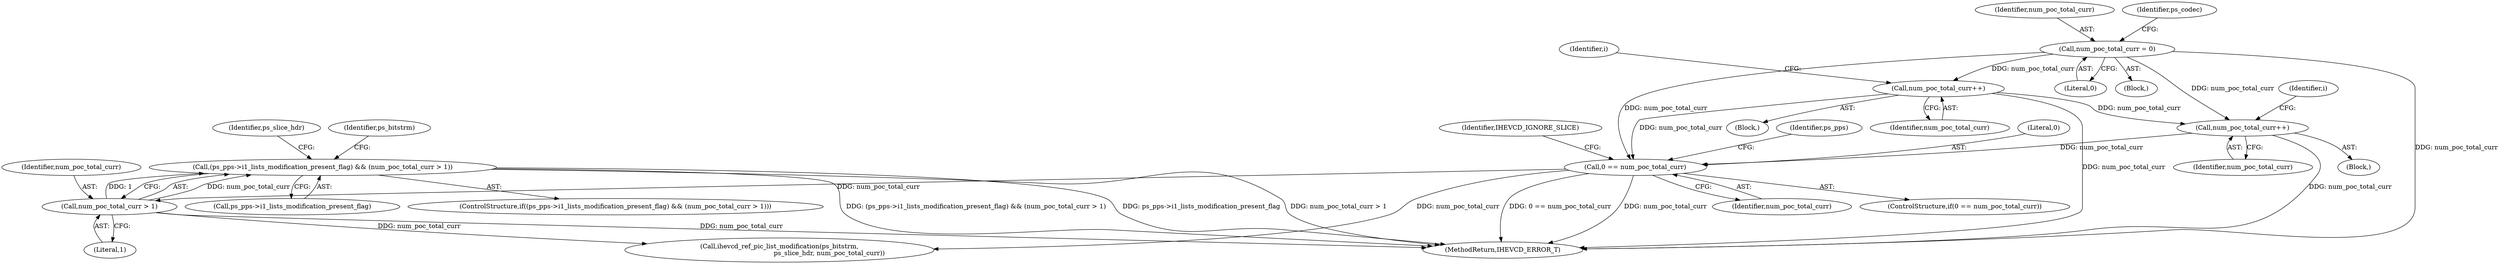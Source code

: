 digraph "0_Android_7c9be319a279654e55a6d757265f88c61a16a4d5@pointer" {
"1001283" [label="(Call,(ps_pps->i1_lists_modification_present_flag) && (num_poc_total_curr > 1))"];
"1001287" [label="(Call,num_poc_total_curr > 1)"];
"1001277" [label="(Call,0 == num_poc_total_curr)"];
"1001065" [label="(Call,num_poc_total_curr++)"];
"1000170" [label="(Call,num_poc_total_curr = 0)"];
"1001090" [label="(Call,num_poc_total_curr++)"];
"1001277" [label="(Call,0 == num_poc_total_curr)"];
"1001090" [label="(Call,num_poc_total_curr++)"];
"1001091" [label="(Identifier,num_poc_total_curr)"];
"1000171" [label="(Identifier,num_poc_total_curr)"];
"1001284" [label="(Call,ps_pps->i1_lists_modification_present_flag)"];
"1001300" [label="(Identifier,ps_slice_hdr)"];
"1000177" [label="(Identifier,ps_codec)"];
"1001065" [label="(Call,num_poc_total_curr++)"];
"1000170" [label="(Call,num_poc_total_curr = 0)"];
"1001279" [label="(Identifier,num_poc_total_curr)"];
"1001278" [label="(Literal,0)"];
"1001291" [label="(Call,ihevcd_ref_pic_list_modification(ps_bitstrm,\n                                                 ps_slice_hdr, num_poc_total_curr))"];
"1001288" [label="(Identifier,num_poc_total_curr)"];
"1001281" [label="(Identifier,IHEVCD_IGNORE_SLICE)"];
"1001089" [label="(Block,)"];
"1001064" [label="(Block,)"];
"1001289" [label="(Literal,1)"];
"1001282" [label="(ControlStructure,if((ps_pps->i1_lists_modification_present_flag) && (num_poc_total_curr > 1)))"];
"1001283" [label="(Call,(ps_pps->i1_lists_modification_present_flag) && (num_poc_total_curr > 1))"];
"1002685" [label="(MethodReturn,IHEVCD_ERROR_T)"];
"1000172" [label="(Literal,0)"];
"1001081" [label="(Identifier,i)"];
"1001287" [label="(Call,num_poc_total_curr > 1)"];
"1001058" [label="(Identifier,i)"];
"1001276" [label="(ControlStructure,if(0 == num_poc_total_curr))"];
"1001285" [label="(Identifier,ps_pps)"];
"1001066" [label="(Identifier,num_poc_total_curr)"];
"1001292" [label="(Identifier,ps_bitstrm)"];
"1000132" [label="(Block,)"];
"1001283" -> "1001282"  [label="AST: "];
"1001283" -> "1001284"  [label="CFG: "];
"1001283" -> "1001287"  [label="CFG: "];
"1001284" -> "1001283"  [label="AST: "];
"1001287" -> "1001283"  [label="AST: "];
"1001292" -> "1001283"  [label="CFG: "];
"1001300" -> "1001283"  [label="CFG: "];
"1001283" -> "1002685"  [label="DDG: (ps_pps->i1_lists_modification_present_flag) && (num_poc_total_curr > 1)"];
"1001283" -> "1002685"  [label="DDG: ps_pps->i1_lists_modification_present_flag"];
"1001283" -> "1002685"  [label="DDG: num_poc_total_curr > 1"];
"1001287" -> "1001283"  [label="DDG: num_poc_total_curr"];
"1001287" -> "1001283"  [label="DDG: 1"];
"1001287" -> "1001289"  [label="CFG: "];
"1001288" -> "1001287"  [label="AST: "];
"1001289" -> "1001287"  [label="AST: "];
"1001287" -> "1002685"  [label="DDG: num_poc_total_curr"];
"1001277" -> "1001287"  [label="DDG: num_poc_total_curr"];
"1001287" -> "1001291"  [label="DDG: num_poc_total_curr"];
"1001277" -> "1001276"  [label="AST: "];
"1001277" -> "1001279"  [label="CFG: "];
"1001278" -> "1001277"  [label="AST: "];
"1001279" -> "1001277"  [label="AST: "];
"1001281" -> "1001277"  [label="CFG: "];
"1001285" -> "1001277"  [label="CFG: "];
"1001277" -> "1002685"  [label="DDG: 0 == num_poc_total_curr"];
"1001277" -> "1002685"  [label="DDG: num_poc_total_curr"];
"1001065" -> "1001277"  [label="DDG: num_poc_total_curr"];
"1001090" -> "1001277"  [label="DDG: num_poc_total_curr"];
"1000170" -> "1001277"  [label="DDG: num_poc_total_curr"];
"1001277" -> "1001291"  [label="DDG: num_poc_total_curr"];
"1001065" -> "1001064"  [label="AST: "];
"1001065" -> "1001066"  [label="CFG: "];
"1001066" -> "1001065"  [label="AST: "];
"1001058" -> "1001065"  [label="CFG: "];
"1001065" -> "1002685"  [label="DDG: num_poc_total_curr"];
"1000170" -> "1001065"  [label="DDG: num_poc_total_curr"];
"1001065" -> "1001090"  [label="DDG: num_poc_total_curr"];
"1000170" -> "1000132"  [label="AST: "];
"1000170" -> "1000172"  [label="CFG: "];
"1000171" -> "1000170"  [label="AST: "];
"1000172" -> "1000170"  [label="AST: "];
"1000177" -> "1000170"  [label="CFG: "];
"1000170" -> "1002685"  [label="DDG: num_poc_total_curr"];
"1000170" -> "1001090"  [label="DDG: num_poc_total_curr"];
"1001090" -> "1001089"  [label="AST: "];
"1001090" -> "1001091"  [label="CFG: "];
"1001091" -> "1001090"  [label="AST: "];
"1001081" -> "1001090"  [label="CFG: "];
"1001090" -> "1002685"  [label="DDG: num_poc_total_curr"];
}
